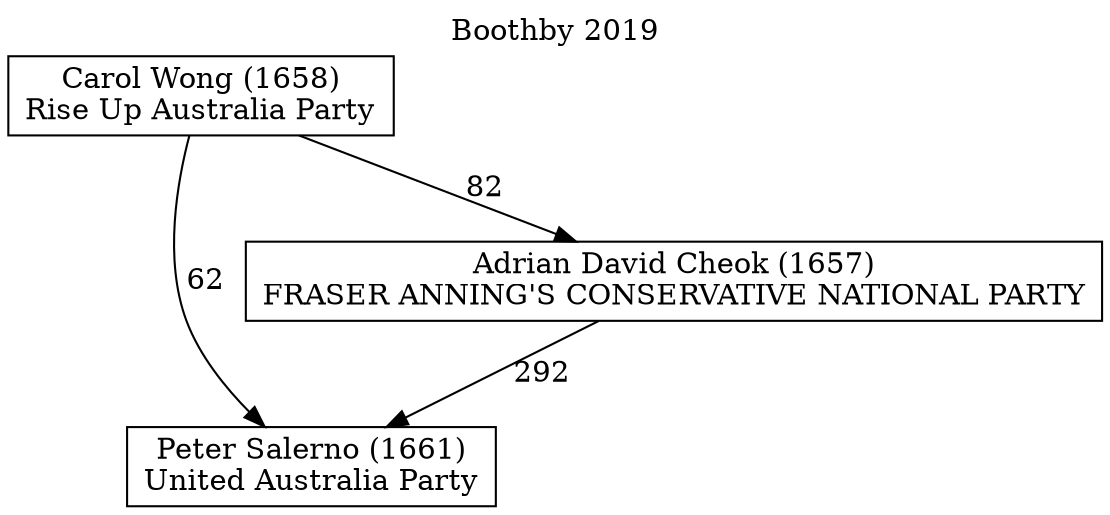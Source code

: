 // House preference flow
digraph "Peter Salerno (1661)_Boothby_2019" {
	graph [label="Boothby 2019" labelloc=t mclimit=10]
	node [shape=box]
	"Peter Salerno (1661)" [label="Peter Salerno (1661)
United Australia Party"]
	"Adrian David Cheok (1657)" [label="Adrian David Cheok (1657)
FRASER ANNING'S CONSERVATIVE NATIONAL PARTY"]
	"Carol Wong (1658)" [label="Carol Wong (1658)
Rise Up Australia Party"]
	"Adrian David Cheok (1657)" -> "Peter Salerno (1661)" [label=292]
	"Carol Wong (1658)" -> "Adrian David Cheok (1657)" [label=82]
	"Carol Wong (1658)" -> "Peter Salerno (1661)" [label=62]
}
